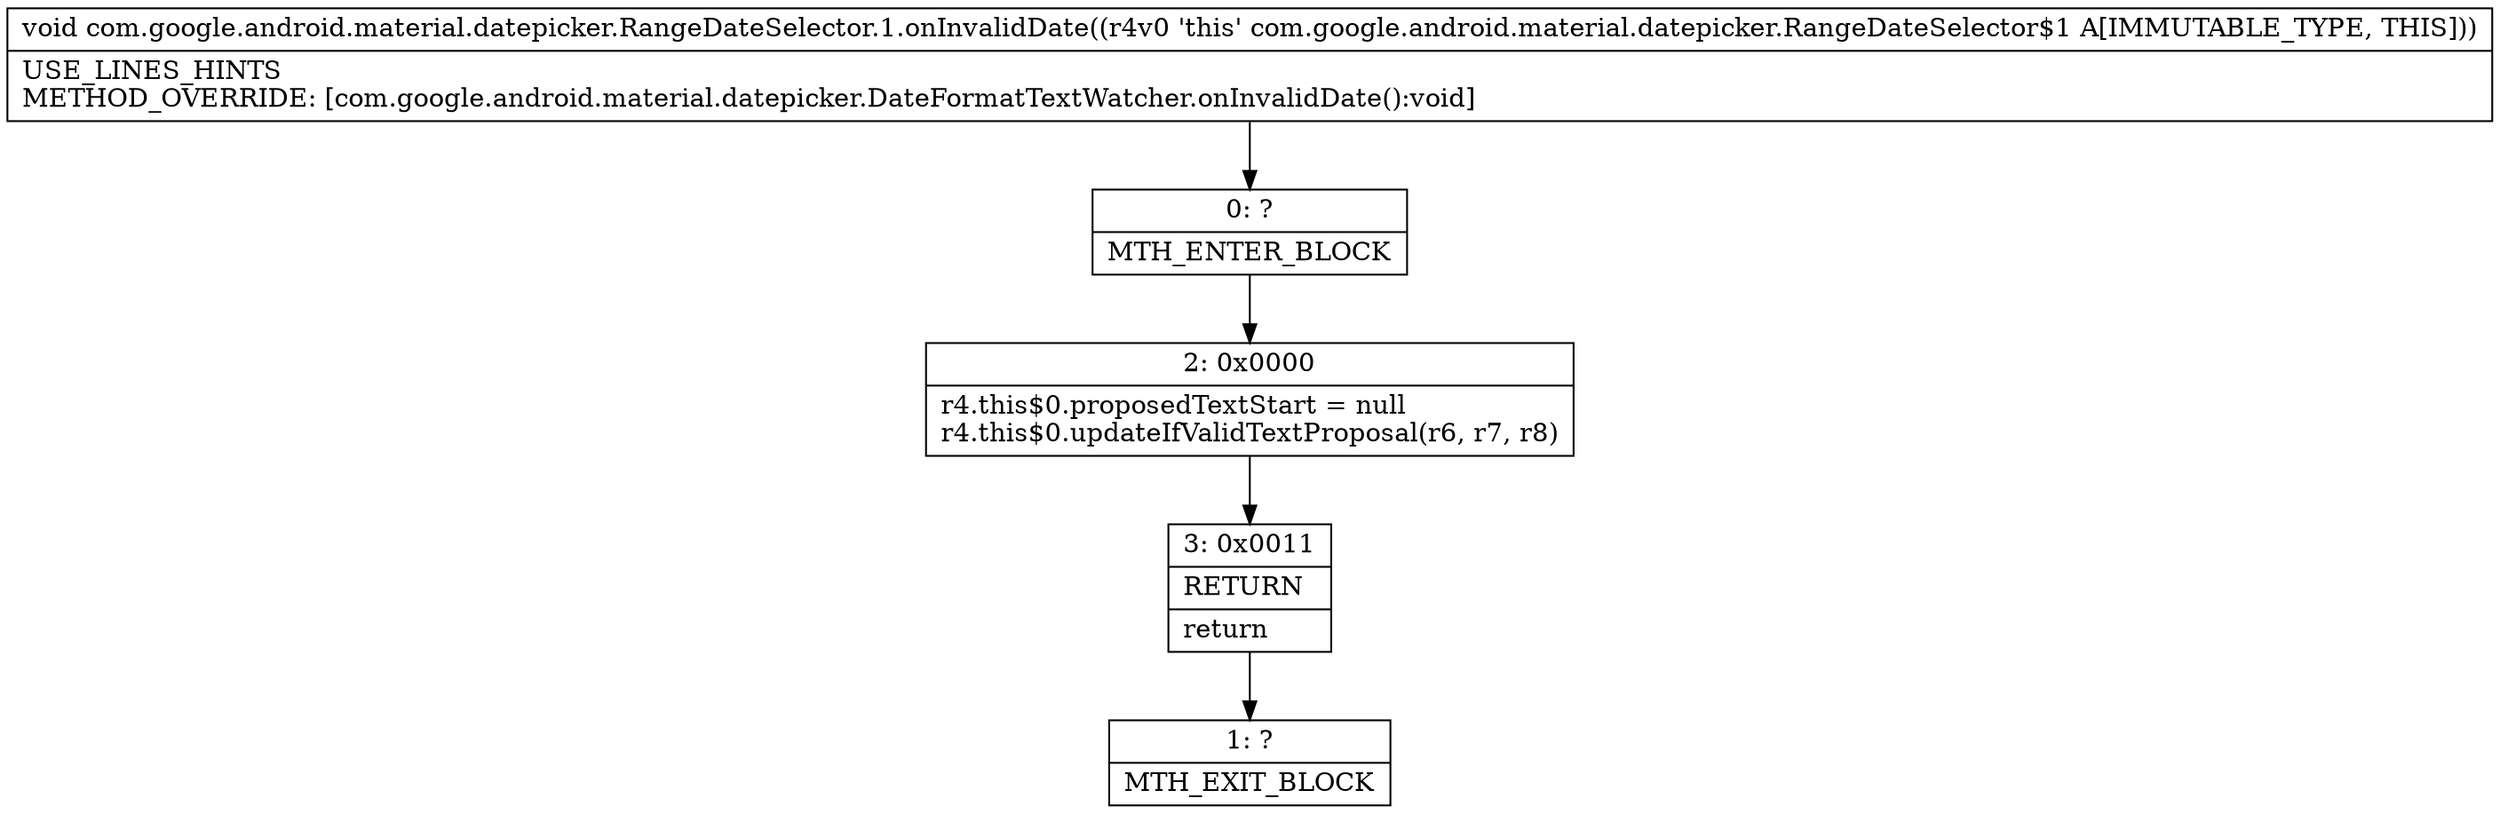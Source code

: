 digraph "CFG forcom.google.android.material.datepicker.RangeDateSelector.1.onInvalidDate()V" {
Node_0 [shape=record,label="{0\:\ ?|MTH_ENTER_BLOCK\l}"];
Node_2 [shape=record,label="{2\:\ 0x0000|r4.this$0.proposedTextStart = null\lr4.this$0.updateIfValidTextProposal(r6, r7, r8)\l}"];
Node_3 [shape=record,label="{3\:\ 0x0011|RETURN\l|return\l}"];
Node_1 [shape=record,label="{1\:\ ?|MTH_EXIT_BLOCK\l}"];
MethodNode[shape=record,label="{void com.google.android.material.datepicker.RangeDateSelector.1.onInvalidDate((r4v0 'this' com.google.android.material.datepicker.RangeDateSelector$1 A[IMMUTABLE_TYPE, THIS]))  | USE_LINES_HINTS\lMETHOD_OVERRIDE: [com.google.android.material.datepicker.DateFormatTextWatcher.onInvalidDate():void]\l}"];
MethodNode -> Node_0;Node_0 -> Node_2;
Node_2 -> Node_3;
Node_3 -> Node_1;
}

